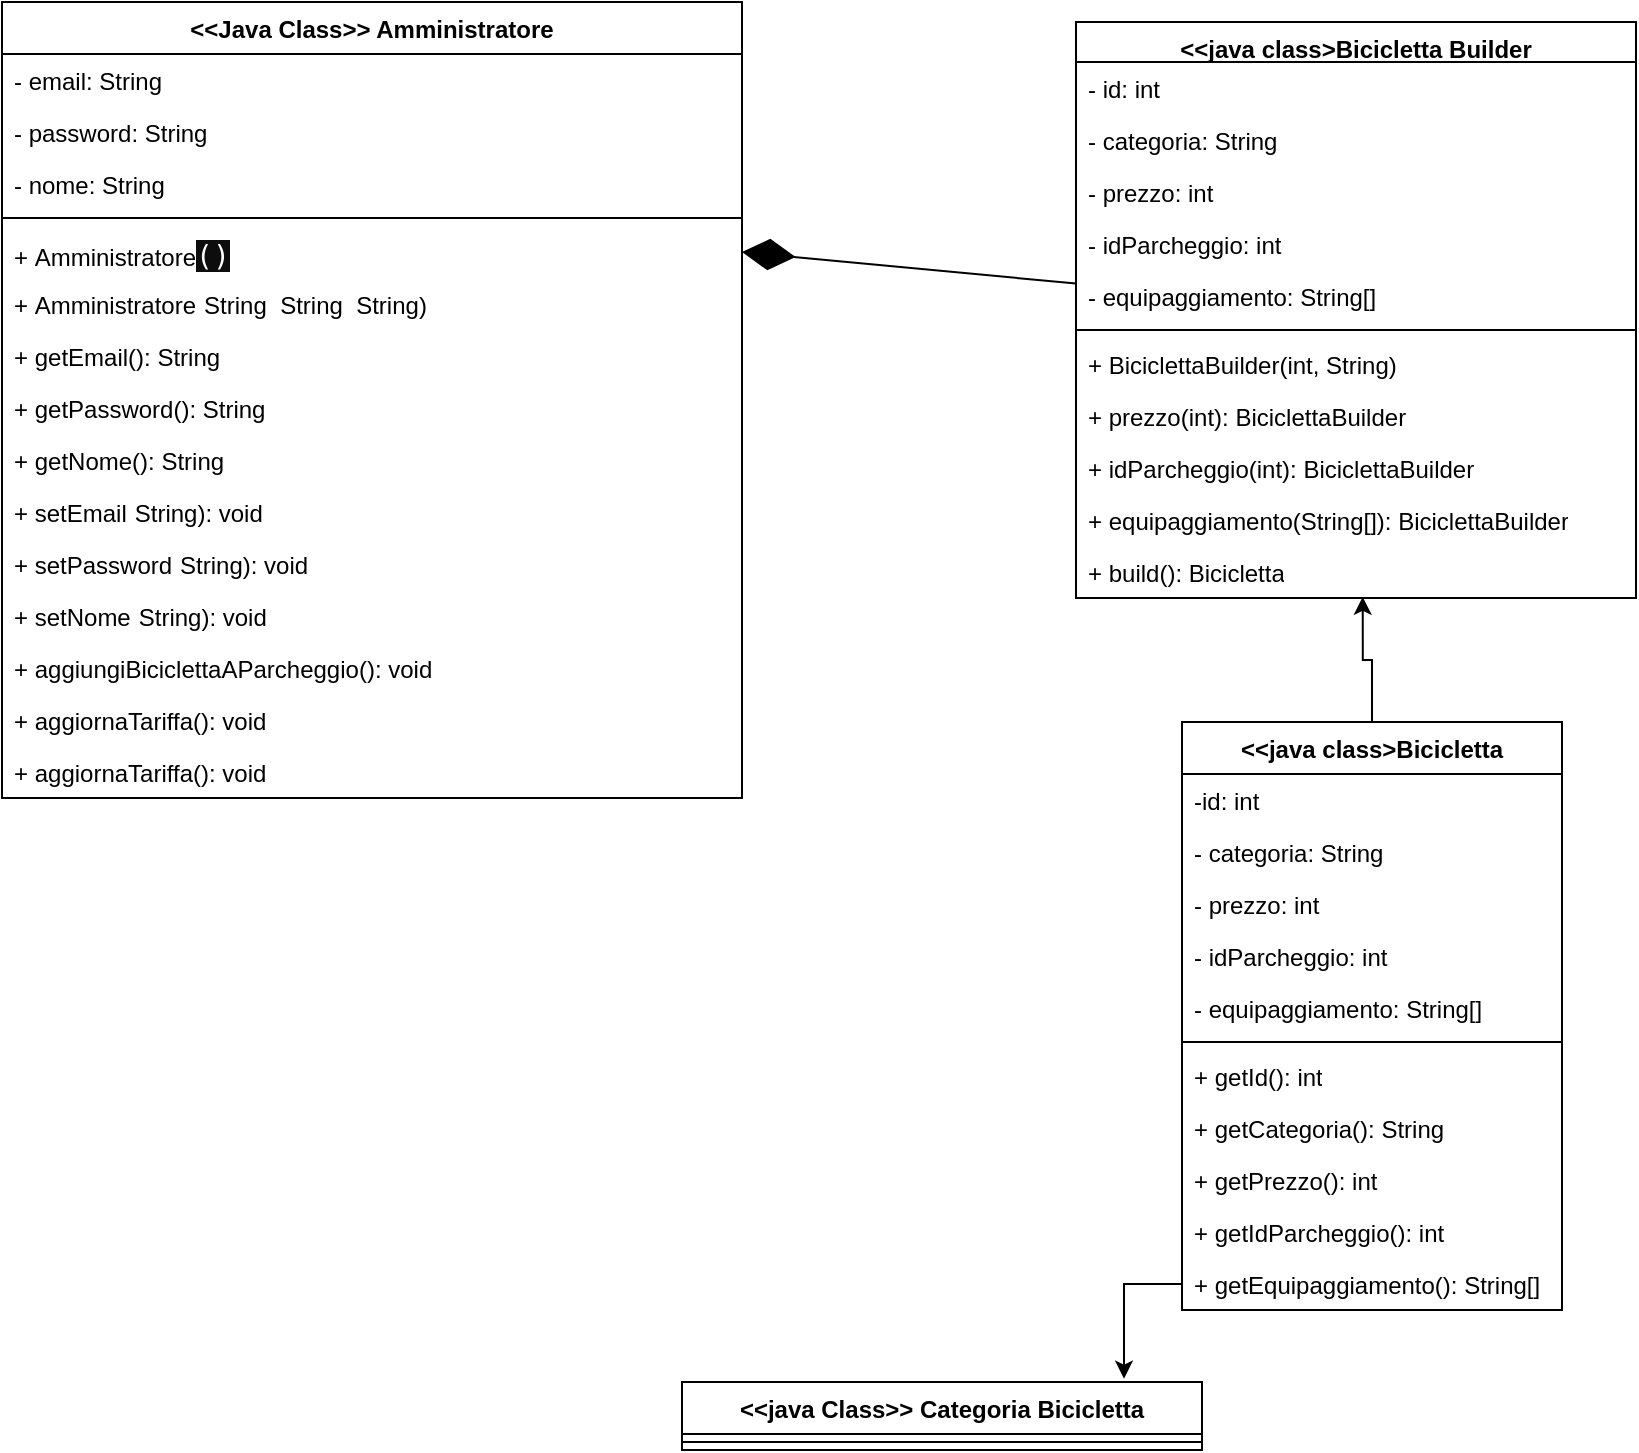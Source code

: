 <mxfile version="23.0.2" type="device">
  <diagram name="Pagina-1" id="UXpm4o5N-IXRnBjgJAJ5">
    <mxGraphModel dx="1674" dy="844" grid="1" gridSize="10" guides="1" tooltips="1" connect="1" arrows="1" fold="1" page="1" pageScale="1" pageWidth="827" pageHeight="1169" math="0" shadow="0">
      <root>
        <mxCell id="0" />
        <mxCell id="1" parent="0" />
        <mxCell id="AbQg__kMGzcb46-fzDZq-19" value="&amp;lt;&amp;lt;java class&amp;gt;Bicicletta" style="swimlane;fontStyle=1;align=center;verticalAlign=top;childLayout=stackLayout;horizontal=1;startSize=26;horizontalStack=0;resizeParent=1;resizeParentMax=0;resizeLast=0;collapsible=1;marginBottom=0;whiteSpace=wrap;html=1;" parent="1" vertex="1">
          <mxGeometry x="600" y="690" width="190" height="294" as="geometry" />
        </mxCell>
        <mxCell id="AbQg__kMGzcb46-fzDZq-20" value="-id: int" style="text;strokeColor=none;fillColor=none;align=left;verticalAlign=top;spacingLeft=4;spacingRight=4;overflow=hidden;rotatable=0;points=[[0,0.5],[1,0.5]];portConstraint=eastwest;whiteSpace=wrap;html=1;" parent="AbQg__kMGzcb46-fzDZq-19" vertex="1">
          <mxGeometry y="26" width="190" height="26" as="geometry" />
        </mxCell>
        <mxCell id="AbQg__kMGzcb46-fzDZq-23" value="- categoria: String" style="text;strokeColor=none;fillColor=none;align=left;verticalAlign=top;spacingLeft=4;spacingRight=4;overflow=hidden;rotatable=0;points=[[0,0.5],[1,0.5]];portConstraint=eastwest;whiteSpace=wrap;html=1;" parent="AbQg__kMGzcb46-fzDZq-19" vertex="1">
          <mxGeometry y="52" width="190" height="26" as="geometry" />
        </mxCell>
        <mxCell id="AbQg__kMGzcb46-fzDZq-26" value="- prezzo: int " style="text;strokeColor=none;fillColor=none;align=left;verticalAlign=top;spacingLeft=4;spacingRight=4;overflow=hidden;rotatable=0;points=[[0,0.5],[1,0.5]];portConstraint=eastwest;whiteSpace=wrap;html=1;" parent="AbQg__kMGzcb46-fzDZq-19" vertex="1">
          <mxGeometry y="78" width="190" height="26" as="geometry" />
        </mxCell>
        <mxCell id="AbQg__kMGzcb46-fzDZq-25" value="- idParcheggio: int  " style="text;strokeColor=none;fillColor=none;align=left;verticalAlign=top;spacingLeft=4;spacingRight=4;overflow=hidden;rotatable=0;points=[[0,0.5],[1,0.5]];portConstraint=eastwest;whiteSpace=wrap;html=1;" parent="AbQg__kMGzcb46-fzDZq-19" vertex="1">
          <mxGeometry y="104" width="190" height="26" as="geometry" />
        </mxCell>
        <mxCell id="AbQg__kMGzcb46-fzDZq-24" value="- equipaggiamento: String[]" style="text;strokeColor=none;fillColor=none;align=left;verticalAlign=top;spacingLeft=4;spacingRight=4;overflow=hidden;rotatable=0;points=[[0,0.5],[1,0.5]];portConstraint=eastwest;whiteSpace=wrap;html=1;" parent="AbQg__kMGzcb46-fzDZq-19" vertex="1">
          <mxGeometry y="130" width="190" height="26" as="geometry" />
        </mxCell>
        <mxCell id="AbQg__kMGzcb46-fzDZq-21" value="" style="line;strokeWidth=1;fillColor=none;align=left;verticalAlign=middle;spacingTop=-1;spacingLeft=3;spacingRight=3;rotatable=0;labelPosition=right;points=[];portConstraint=eastwest;strokeColor=inherit;" parent="AbQg__kMGzcb46-fzDZq-19" vertex="1">
          <mxGeometry y="156" width="190" height="8" as="geometry" />
        </mxCell>
        <mxCell id="AbQg__kMGzcb46-fzDZq-22" value="+ getId(): int     " style="text;strokeColor=none;fillColor=none;align=left;verticalAlign=top;spacingLeft=4;spacingRight=4;overflow=hidden;rotatable=0;points=[[0,0.5],[1,0.5]];portConstraint=eastwest;whiteSpace=wrap;html=1;" parent="AbQg__kMGzcb46-fzDZq-19" vertex="1">
          <mxGeometry y="164" width="190" height="26" as="geometry" />
        </mxCell>
        <mxCell id="AbQg__kMGzcb46-fzDZq-34" value="+ getCategoria(): String    " style="text;strokeColor=none;fillColor=none;align=left;verticalAlign=top;spacingLeft=4;spacingRight=4;overflow=hidden;rotatable=0;points=[[0,0.5],[1,0.5]];portConstraint=eastwest;whiteSpace=wrap;html=1;" parent="AbQg__kMGzcb46-fzDZq-19" vertex="1">
          <mxGeometry y="190" width="190" height="26" as="geometry" />
        </mxCell>
        <mxCell id="AbQg__kMGzcb46-fzDZq-33" value="+ getPrezzo(): int     " style="text;strokeColor=none;fillColor=none;align=left;verticalAlign=top;spacingLeft=4;spacingRight=4;overflow=hidden;rotatable=0;points=[[0,0.5],[1,0.5]];portConstraint=eastwest;whiteSpace=wrap;html=1;" parent="AbQg__kMGzcb46-fzDZq-19" vertex="1">
          <mxGeometry y="216" width="190" height="26" as="geometry" />
        </mxCell>
        <mxCell id="AbQg__kMGzcb46-fzDZq-32" value="+ getIdParcheggio(): int " style="text;strokeColor=none;fillColor=none;align=left;verticalAlign=top;spacingLeft=4;spacingRight=4;overflow=hidden;rotatable=0;points=[[0,0.5],[1,0.5]];portConstraint=eastwest;whiteSpace=wrap;html=1;" parent="AbQg__kMGzcb46-fzDZq-19" vertex="1">
          <mxGeometry y="242" width="190" height="26" as="geometry" />
        </mxCell>
        <mxCell id="AbQg__kMGzcb46-fzDZq-31" value=" + getEquipaggiamento(): String[]" style="text;strokeColor=none;fillColor=none;align=left;verticalAlign=top;spacingLeft=4;spacingRight=4;overflow=hidden;rotatable=0;points=[[0,0.5],[1,0.5]];portConstraint=eastwest;whiteSpace=wrap;html=1;" parent="AbQg__kMGzcb46-fzDZq-19" vertex="1">
          <mxGeometry y="268" width="190" height="26" as="geometry" />
        </mxCell>
        <mxCell id="AbQg__kMGzcb46-fzDZq-35" value="&amp;lt;&amp;lt;java class&amp;gt;Bicicletta Builder" style="swimlane;fontStyle=1;align=center;verticalAlign=top;childLayout=stackLayout;horizontal=1;startSize=20;horizontalStack=0;resizeParent=1;resizeParentMax=0;resizeLast=0;collapsible=1;marginBottom=0;whiteSpace=wrap;html=1;" parent="1" vertex="1">
          <mxGeometry x="547" y="340" width="280" height="288" as="geometry" />
        </mxCell>
        <mxCell id="AbQg__kMGzcb46-fzDZq-36" value="- id: int  " style="text;strokeColor=none;fillColor=none;align=left;verticalAlign=top;spacingLeft=4;spacingRight=4;overflow=hidden;rotatable=0;points=[[0,0.5],[1,0.5]];portConstraint=eastwest;whiteSpace=wrap;html=1;" parent="AbQg__kMGzcb46-fzDZq-35" vertex="1">
          <mxGeometry y="20" width="280" height="26" as="geometry" />
        </mxCell>
        <mxCell id="AbQg__kMGzcb46-fzDZq-41" value="- categoria: String" style="text;strokeColor=none;fillColor=none;align=left;verticalAlign=top;spacingLeft=4;spacingRight=4;overflow=hidden;rotatable=0;points=[[0,0.5],[1,0.5]];portConstraint=eastwest;whiteSpace=wrap;html=1;" parent="AbQg__kMGzcb46-fzDZq-35" vertex="1">
          <mxGeometry y="46" width="280" height="26" as="geometry" />
        </mxCell>
        <mxCell id="AbQg__kMGzcb46-fzDZq-42" value="- prezzo: int   " style="text;strokeColor=none;fillColor=none;align=left;verticalAlign=top;spacingLeft=4;spacingRight=4;overflow=hidden;rotatable=0;points=[[0,0.5],[1,0.5]];portConstraint=eastwest;whiteSpace=wrap;html=1;" parent="AbQg__kMGzcb46-fzDZq-35" vertex="1">
          <mxGeometry y="72" width="280" height="26" as="geometry" />
        </mxCell>
        <mxCell id="AbQg__kMGzcb46-fzDZq-43" value="- idParcheggio: int" style="text;strokeColor=none;fillColor=none;align=left;verticalAlign=top;spacingLeft=4;spacingRight=4;overflow=hidden;rotatable=0;points=[[0,0.5],[1,0.5]];portConstraint=eastwest;whiteSpace=wrap;html=1;" parent="AbQg__kMGzcb46-fzDZq-35" vertex="1">
          <mxGeometry y="98" width="280" height="26" as="geometry" />
        </mxCell>
        <mxCell id="AbQg__kMGzcb46-fzDZq-44" value=" - equipaggiamento: String[]" style="text;strokeColor=none;fillColor=none;align=left;verticalAlign=top;spacingLeft=4;spacingRight=4;overflow=hidden;rotatable=0;points=[[0,0.5],[1,0.5]];portConstraint=eastwest;whiteSpace=wrap;html=1;" parent="AbQg__kMGzcb46-fzDZq-35" vertex="1">
          <mxGeometry y="124" width="280" height="26" as="geometry" />
        </mxCell>
        <mxCell id="AbQg__kMGzcb46-fzDZq-37" value="" style="line;strokeWidth=1;fillColor=none;align=left;verticalAlign=middle;spacingTop=-1;spacingLeft=3;spacingRight=3;rotatable=0;labelPosition=right;points=[];portConstraint=eastwest;strokeColor=inherit;" parent="AbQg__kMGzcb46-fzDZq-35" vertex="1">
          <mxGeometry y="150" width="280" height="8" as="geometry" />
        </mxCell>
        <mxCell id="AbQg__kMGzcb46-fzDZq-38" value="+ BiciclettaBuilder(int, String)" style="text;strokeColor=none;fillColor=none;align=left;verticalAlign=top;spacingLeft=4;spacingRight=4;overflow=hidden;rotatable=0;points=[[0,0.5],[1,0.5]];portConstraint=eastwest;whiteSpace=wrap;html=1;" parent="AbQg__kMGzcb46-fzDZq-35" vertex="1">
          <mxGeometry y="158" width="280" height="26" as="geometry" />
        </mxCell>
        <mxCell id="AbQg__kMGzcb46-fzDZq-45" value="+ prezzo(int): BiciclettaBuilder" style="text;strokeColor=none;fillColor=none;align=left;verticalAlign=top;spacingLeft=4;spacingRight=4;overflow=hidden;rotatable=0;points=[[0,0.5],[1,0.5]];portConstraint=eastwest;whiteSpace=wrap;html=1;" parent="AbQg__kMGzcb46-fzDZq-35" vertex="1">
          <mxGeometry y="184" width="280" height="26" as="geometry" />
        </mxCell>
        <mxCell id="AbQg__kMGzcb46-fzDZq-48" value=" + idParcheggio(int): BiciclettaBuilder" style="text;strokeColor=none;fillColor=none;align=left;verticalAlign=top;spacingLeft=4;spacingRight=4;overflow=hidden;rotatable=0;points=[[0,0.5],[1,0.5]];portConstraint=eastwest;whiteSpace=wrap;html=1;" parent="AbQg__kMGzcb46-fzDZq-35" vertex="1">
          <mxGeometry y="210" width="280" height="26" as="geometry" />
        </mxCell>
        <mxCell id="AbQg__kMGzcb46-fzDZq-47" value="+ equipaggiamento(String[]): BiciclettaBuilder" style="text;strokeColor=none;fillColor=none;align=left;verticalAlign=top;spacingLeft=4;spacingRight=4;overflow=hidden;rotatable=0;points=[[0,0.5],[1,0.5]];portConstraint=eastwest;whiteSpace=wrap;html=1;" parent="AbQg__kMGzcb46-fzDZq-35" vertex="1">
          <mxGeometry y="236" width="280" height="26" as="geometry" />
        </mxCell>
        <mxCell id="AbQg__kMGzcb46-fzDZq-46" value=" + build(): Bicicletta  " style="text;strokeColor=none;fillColor=none;align=left;verticalAlign=top;spacingLeft=4;spacingRight=4;overflow=hidden;rotatable=0;points=[[0,0.5],[1,0.5]];portConstraint=eastwest;whiteSpace=wrap;html=1;" parent="AbQg__kMGzcb46-fzDZq-35" vertex="1">
          <mxGeometry y="262" width="280" height="26" as="geometry" />
        </mxCell>
        <mxCell id="AbQg__kMGzcb46-fzDZq-49" value="&amp;lt;&amp;lt;Java Class&amp;gt;&amp;gt; Amministratore" style="swimlane;fontStyle=1;align=center;verticalAlign=top;childLayout=stackLayout;horizontal=1;startSize=26;horizontalStack=0;resizeParent=1;resizeParentMax=0;resizeLast=0;collapsible=1;marginBottom=0;whiteSpace=wrap;html=1;" parent="1" vertex="1">
          <mxGeometry x="10" y="330" width="370" height="398" as="geometry" />
        </mxCell>
        <mxCell id="AbQg__kMGzcb46-fzDZq-50" value="- email:&amp;nbsp;String" style="text;strokeColor=none;fillColor=none;align=left;verticalAlign=top;spacingLeft=4;spacingRight=4;overflow=hidden;rotatable=0;points=[[0,0.5],[1,0.5]];portConstraint=eastwest;whiteSpace=wrap;html=1;" parent="AbQg__kMGzcb46-fzDZq-49" vertex="1">
          <mxGeometry y="26" width="370" height="26" as="geometry" />
        </mxCell>
        <mxCell id="AbQg__kMGzcb46-fzDZq-53" value="- password:&amp;nbsp;String" style="text;strokeColor=none;fillColor=none;align=left;verticalAlign=top;spacingLeft=4;spacingRight=4;overflow=hidden;rotatable=0;points=[[0,0.5],[1,0.5]];portConstraint=eastwest;whiteSpace=wrap;html=1;" parent="AbQg__kMGzcb46-fzDZq-49" vertex="1">
          <mxGeometry y="52" width="370" height="26" as="geometry" />
        </mxCell>
        <mxCell id="AbQg__kMGzcb46-fzDZq-54" value="- nome: String" style="text;strokeColor=none;fillColor=none;align=left;verticalAlign=top;spacingLeft=4;spacingRight=4;overflow=hidden;rotatable=0;points=[[0,0.5],[1,0.5]];portConstraint=eastwest;whiteSpace=wrap;html=1;" parent="AbQg__kMGzcb46-fzDZq-49" vertex="1">
          <mxGeometry y="78" width="370" height="26" as="geometry" />
        </mxCell>
        <mxCell id="AbQg__kMGzcb46-fzDZq-51" value="" style="line;strokeWidth=1;fillColor=none;align=left;verticalAlign=middle;spacingTop=-1;spacingLeft=3;spacingRight=3;rotatable=0;labelPosition=right;points=[];portConstraint=eastwest;strokeColor=inherit;" parent="AbQg__kMGzcb46-fzDZq-49" vertex="1">
          <mxGeometry y="104" width="370" height="8" as="geometry" />
        </mxCell>
        <mxCell id="AbQg__kMGzcb46-fzDZq-55" value="+&amp;nbsp;Amministratore&lt;span style=&quot;color: rgb(255, 255, 255); font-family: &amp;quot;Söhne Mono&amp;quot;, Monaco, &amp;quot;Andale Mono&amp;quot;, &amp;quot;Ubuntu Mono&amp;quot;, monospace; font-size: 14px; background-color: rgb(13, 13, 13);&quot;&gt;()&lt;/span&gt;" style="text;strokeColor=none;fillColor=none;align=left;verticalAlign=top;spacingLeft=4;spacingRight=4;overflow=hidden;rotatable=0;points=[[0,0.5],[1,0.5]];portConstraint=eastwest;whiteSpace=wrap;html=1;" parent="AbQg__kMGzcb46-fzDZq-49" vertex="1">
          <mxGeometry y="112" width="370" height="26" as="geometry" />
        </mxCell>
        <mxCell id="AbQg__kMGzcb46-fzDZq-52" value="+&amp;nbsp;Amministratore&lt;font color=&quot;#ffffff&quot;&gt;(&lt;/font&gt;String&lt;font color=&quot;#ffffff&quot;&gt;,&amp;nbsp;&lt;/font&gt;String&lt;font color=&quot;#ffffff&quot;&gt;,&amp;nbsp;&lt;/font&gt;String)" style="text;strokeColor=none;fillColor=none;align=left;verticalAlign=top;spacingLeft=4;spacingRight=4;overflow=hidden;rotatable=0;points=[[0,0.5],[1,0.5]];portConstraint=eastwest;whiteSpace=wrap;html=1;" parent="AbQg__kMGzcb46-fzDZq-49" vertex="1">
          <mxGeometry y="138" width="370" height="26" as="geometry" />
        </mxCell>
        <mxCell id="AbQg__kMGzcb46-fzDZq-58" value="+&amp;nbsp;getEmail():&amp;nbsp;String" style="text;strokeColor=none;fillColor=none;align=left;verticalAlign=top;spacingLeft=4;spacingRight=4;overflow=hidden;rotatable=0;points=[[0,0.5],[1,0.5]];portConstraint=eastwest;whiteSpace=wrap;html=1;" parent="AbQg__kMGzcb46-fzDZq-49" vertex="1">
          <mxGeometry y="164" width="370" height="26" as="geometry" />
        </mxCell>
        <mxCell id="AbQg__kMGzcb46-fzDZq-61" value="+&amp;nbsp;getPassword():&amp;nbsp;String" style="text;strokeColor=none;fillColor=none;align=left;verticalAlign=top;spacingLeft=4;spacingRight=4;overflow=hidden;rotatable=0;points=[[0,0.5],[1,0.5]];portConstraint=eastwest;whiteSpace=wrap;html=1;" parent="AbQg__kMGzcb46-fzDZq-49" vertex="1">
          <mxGeometry y="190" width="370" height="26" as="geometry" />
        </mxCell>
        <mxCell id="AbQg__kMGzcb46-fzDZq-63" value="+&amp;nbsp;getNome():&amp;nbsp;String" style="text;strokeColor=none;fillColor=none;align=left;verticalAlign=top;spacingLeft=4;spacingRight=4;overflow=hidden;rotatable=0;points=[[0,0.5],[1,0.5]];portConstraint=eastwest;whiteSpace=wrap;html=1;" parent="AbQg__kMGzcb46-fzDZq-49" vertex="1">
          <mxGeometry y="216" width="370" height="26" as="geometry" />
        </mxCell>
        <mxCell id="AbQg__kMGzcb46-fzDZq-64" value="+&amp;nbsp;setEmail&lt;font color=&quot;#ffffff&quot;&gt;(&lt;/font&gt;String):&amp;nbsp;void" style="text;strokeColor=none;fillColor=none;align=left;verticalAlign=top;spacingLeft=4;spacingRight=4;overflow=hidden;rotatable=0;points=[[0,0.5],[1,0.5]];portConstraint=eastwest;whiteSpace=wrap;html=1;" parent="AbQg__kMGzcb46-fzDZq-49" vertex="1">
          <mxGeometry y="242" width="370" height="26" as="geometry" />
        </mxCell>
        <mxCell id="AbQg__kMGzcb46-fzDZq-62" value="+&amp;nbsp;setPassword&lt;font color=&quot;#ffffff&quot;&gt;(&lt;/font&gt;String):&amp;nbsp;void" style="text;strokeColor=none;fillColor=none;align=left;verticalAlign=top;spacingLeft=4;spacingRight=4;overflow=hidden;rotatable=0;points=[[0,0.5],[1,0.5]];portConstraint=eastwest;whiteSpace=wrap;html=1;" parent="AbQg__kMGzcb46-fzDZq-49" vertex="1">
          <mxGeometry y="268" width="370" height="26" as="geometry" />
        </mxCell>
        <mxCell id="AbQg__kMGzcb46-fzDZq-60" value="+&amp;nbsp;setNome&lt;font color=&quot;#ffffff&quot;&gt;(&lt;/font&gt;String):&amp;nbsp;void" style="text;strokeColor=none;fillColor=none;align=left;verticalAlign=top;spacingLeft=4;spacingRight=4;overflow=hidden;rotatable=0;points=[[0,0.5],[1,0.5]];portConstraint=eastwest;whiteSpace=wrap;html=1;" parent="AbQg__kMGzcb46-fzDZq-49" vertex="1">
          <mxGeometry y="294" width="370" height="26" as="geometry" />
        </mxCell>
        <mxCell id="AbQg__kMGzcb46-fzDZq-59" value="+&amp;nbsp;aggiungiBiciclettaAParcheggio():&amp;nbsp;void" style="text;strokeColor=none;fillColor=none;align=left;verticalAlign=top;spacingLeft=4;spacingRight=4;overflow=hidden;rotatable=0;points=[[0,0.5],[1,0.5]];portConstraint=eastwest;whiteSpace=wrap;html=1;" parent="AbQg__kMGzcb46-fzDZq-49" vertex="1">
          <mxGeometry y="320" width="370" height="26" as="geometry" />
        </mxCell>
        <mxCell id="AbQg__kMGzcb46-fzDZq-57" value="+&amp;nbsp;aggiornaTariffa():&amp;nbsp;void" style="text;strokeColor=none;fillColor=none;align=left;verticalAlign=top;spacingLeft=4;spacingRight=4;overflow=hidden;rotatable=0;points=[[0,0.5],[1,0.5]];portConstraint=eastwest;whiteSpace=wrap;html=1;" parent="AbQg__kMGzcb46-fzDZq-49" vertex="1">
          <mxGeometry y="346" width="370" height="26" as="geometry" />
        </mxCell>
        <mxCell id="AbQg__kMGzcb46-fzDZq-56" value="+&amp;nbsp;aggiornaTariffa():&amp;nbsp;void" style="text;strokeColor=none;fillColor=none;align=left;verticalAlign=top;spacingLeft=4;spacingRight=4;overflow=hidden;rotatable=0;points=[[0,0.5],[1,0.5]];portConstraint=eastwest;whiteSpace=wrap;html=1;" parent="AbQg__kMGzcb46-fzDZq-49" vertex="1">
          <mxGeometry y="372" width="370" height="26" as="geometry" />
        </mxCell>
        <mxCell id="AbQg__kMGzcb46-fzDZq-66" value="&amp;lt;&amp;lt;java Class&amp;gt;&amp;gt; Categoria Bicicletta" style="swimlane;fontStyle=1;align=center;verticalAlign=top;childLayout=stackLayout;horizontal=1;startSize=26;horizontalStack=0;resizeParent=1;resizeParentMax=0;resizeLast=0;collapsible=1;marginBottom=0;whiteSpace=wrap;html=1;" parent="1" vertex="1">
          <mxGeometry x="350" y="1020" width="260" height="34" as="geometry" />
        </mxCell>
        <mxCell id="AbQg__kMGzcb46-fzDZq-68" value="" style="line;strokeWidth=1;fillColor=none;align=left;verticalAlign=middle;spacingTop=-1;spacingLeft=3;spacingRight=3;rotatable=0;labelPosition=right;points=[];portConstraint=eastwest;strokeColor=inherit;" parent="AbQg__kMGzcb46-fzDZq-66" vertex="1">
          <mxGeometry y="26" width="260" height="8" as="geometry" />
        </mxCell>
        <mxCell id="AbQg__kMGzcb46-fzDZq-70" value="" style="endArrow=diamondThin;endFill=1;endSize=24;html=1;rounded=0;entryX=1;entryY=0.5;entryDx=0;entryDy=0;" parent="1" source="AbQg__kMGzcb46-fzDZq-35" target="AbQg__kMGzcb46-fzDZq-55" edge="1">
          <mxGeometry width="160" relative="1" as="geometry">
            <mxPoint x="460" y="460" as="sourcePoint" />
            <mxPoint x="620" y="460" as="targetPoint" />
          </mxGeometry>
        </mxCell>
        <mxCell id="AbQg__kMGzcb46-fzDZq-71" style="edgeStyle=orthogonalEdgeStyle;rounded=0;orthogonalLoop=1;jettySize=auto;html=1;entryX=0.512;entryY=0.978;entryDx=0;entryDy=0;entryPerimeter=0;" parent="1" source="AbQg__kMGzcb46-fzDZq-19" target="AbQg__kMGzcb46-fzDZq-46" edge="1">
          <mxGeometry relative="1" as="geometry" />
        </mxCell>
        <mxCell id="AbQg__kMGzcb46-fzDZq-72" style="edgeStyle=orthogonalEdgeStyle;rounded=0;orthogonalLoop=1;jettySize=auto;html=1;entryX=0.85;entryY=-0.048;entryDx=0;entryDy=0;entryPerimeter=0;" parent="1" source="AbQg__kMGzcb46-fzDZq-31" target="AbQg__kMGzcb46-fzDZq-66" edge="1">
          <mxGeometry relative="1" as="geometry" />
        </mxCell>
      </root>
    </mxGraphModel>
  </diagram>
</mxfile>
